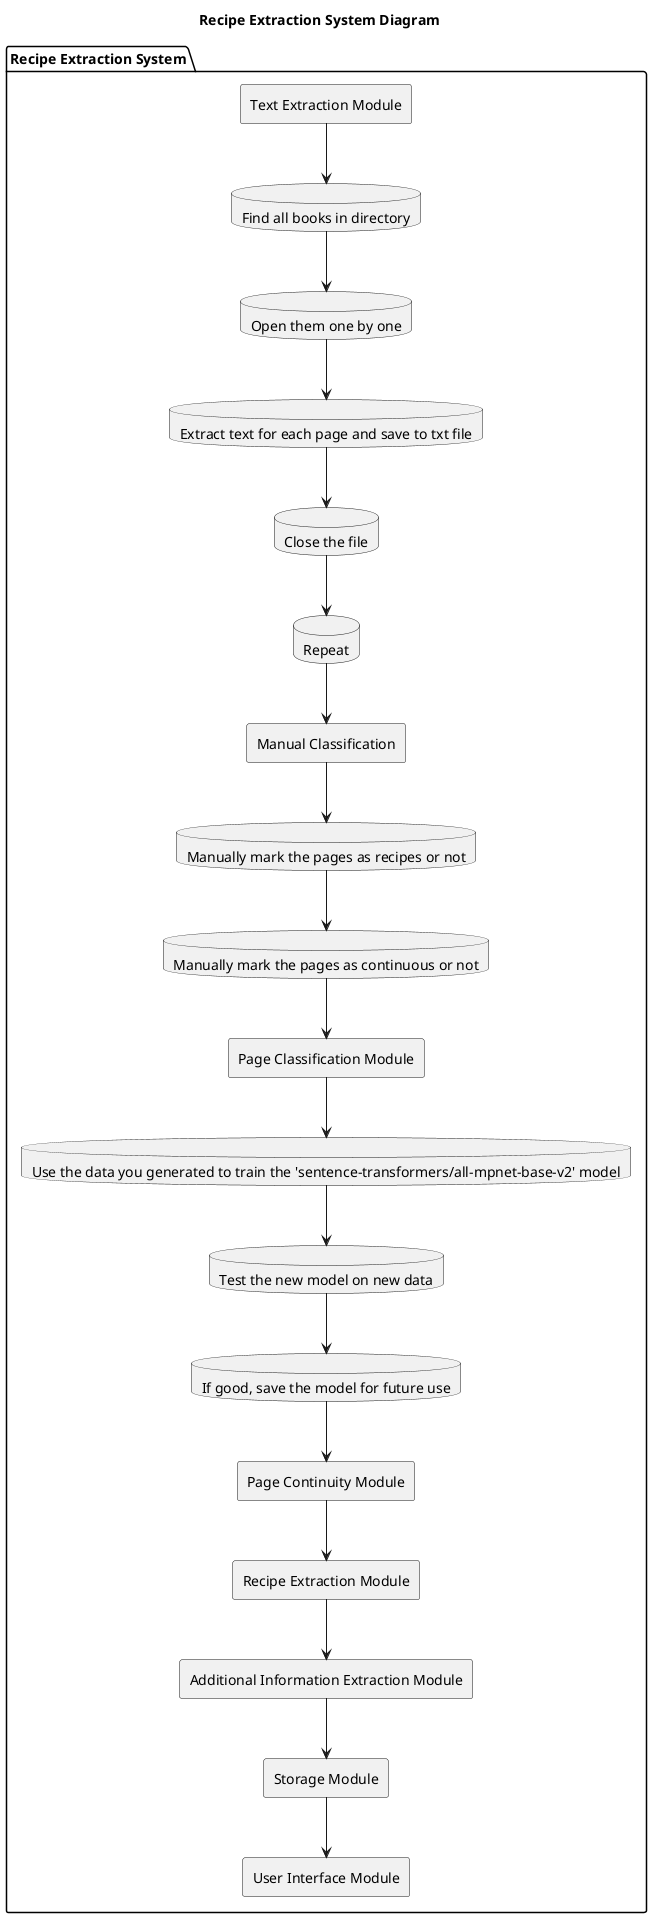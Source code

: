 @startuml
title Recipe Extraction System Diagram

package "Recipe Extraction System" {
    rectangle "Text Extraction Module" as TEM
    database "Find all books in directory" as FAB
    database "Open them one by one" as OTO
    database "Extract text for each page and save to txt file" as ET
    database "Close the file" as CF
    database "Repeat" as R

    rectangle "Manual Classification" as MC
    database "Manually mark the pages as recipes or not" as MM
    database "Manually mark the pages as continuous or not" as MCN

    rectangle "Page Classification Module" as PCM
    database "Use the data you generated to train the 'sentence-transformers/all-mpnet-base-v2' model" as UT
    database "Test the new model on new data" as TN
    database "If good, save the model for future use" as SM

    rectangle "Page Continuity Module" as PCM2
    rectangle "Recipe Extraction Module" as REM
    rectangle "Additional Information Extraction Module" as AIEM
    rectangle "Storage Module" as SM2
    rectangle "User Interface Module" as UIM

    TEM --> FAB
    FAB --> OTO
    OTO --> ET
    ET --> CF
    CF --> R
    R --> MC

    MC --> MM
    MM --> MCN
    MCN --> PCM

    PCM --> UT
    UT --> TN
    TN --> SM
    SM --> PCM2

    PCM2 --> REM
    REM --> AIEM
    AIEM --> SM2
    SM2 --> UIM
}

@enduml